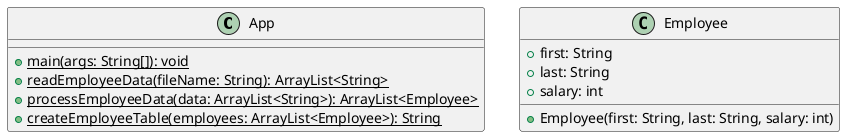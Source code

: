 @startuml

class App {
    +{static} main(args: String[]): void
    +{static} readEmployeeData(fileName: String): ArrayList<String>
    +{static} processEmployeeData(data: ArrayList<String>): ArrayList<Employee>
    +{static} createEmployeeTable(employees: ArrayList<Employee>): String
}

class Employee {
    +first: String
    +last: String
    +salary: int

    +Employee(first: String, last: String, salary: int)
}

@enduml